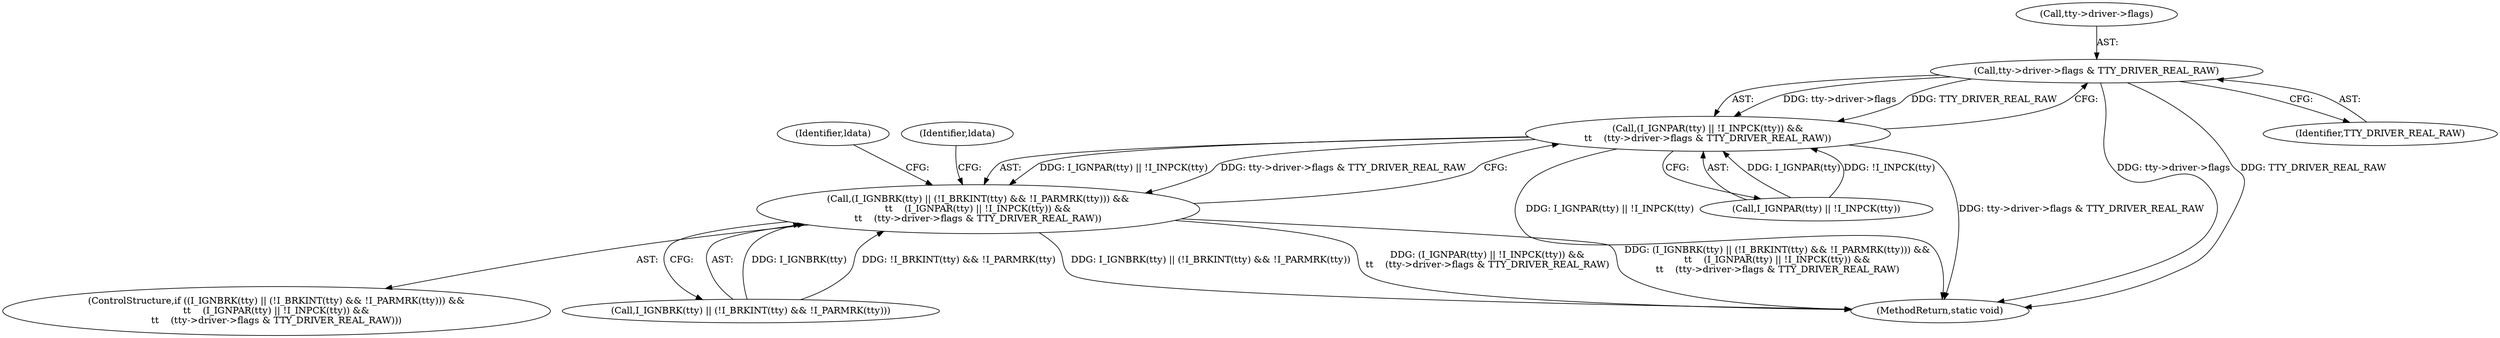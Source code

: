 digraph "0_linux_966031f340185eddd05affcf72b740549f056348_0@pointer" {
"1000411" [label="(Call,tty->driver->flags & TTY_DRIVER_REAL_RAW)"];
"1000404" [label="(Call,(I_IGNPAR(tty) || !I_INPCK(tty)) &&\n\t\t    (tty->driver->flags & TTY_DRIVER_REAL_RAW))"];
"1000393" [label="(Call,(I_IGNBRK(tty) || (!I_BRKINT(tty) && !I_PARMRK(tty))) &&\n\t\t    (I_IGNPAR(tty) || !I_INPCK(tty)) &&\n\t\t    (tty->driver->flags & TTY_DRIVER_REAL_RAW))"];
"1000404" [label="(Call,(I_IGNPAR(tty) || !I_INPCK(tty)) &&\n\t\t    (tty->driver->flags & TTY_DRIVER_REAL_RAW))"];
"1000411" [label="(Call,tty->driver->flags & TTY_DRIVER_REAL_RAW)"];
"1000412" [label="(Call,tty->driver->flags)"];
"1000393" [label="(Call,(I_IGNBRK(tty) || (!I_BRKINT(tty) && !I_PARMRK(tty))) &&\n\t\t    (I_IGNPAR(tty) || !I_INPCK(tty)) &&\n\t\t    (tty->driver->flags & TTY_DRIVER_REAL_RAW))"];
"1000405" [label="(Call,I_IGNPAR(tty) || !I_INPCK(tty))"];
"1000392" [label="(ControlStructure,if ((I_IGNBRK(tty) || (!I_BRKINT(tty) && !I_PARMRK(tty))) &&\n\t\t    (I_IGNPAR(tty) || !I_INPCK(tty)) &&\n\t\t    (tty->driver->flags & TTY_DRIVER_REAL_RAW)))"];
"1000426" [label="(Identifier,ldata)"];
"1000394" [label="(Call,I_IGNBRK(tty) || (!I_BRKINT(tty) && !I_PARMRK(tty)))"];
"1000420" [label="(Identifier,ldata)"];
"1000461" [label="(MethodReturn,static void)"];
"1000417" [label="(Identifier,TTY_DRIVER_REAL_RAW)"];
"1000411" -> "1000404"  [label="AST: "];
"1000411" -> "1000417"  [label="CFG: "];
"1000412" -> "1000411"  [label="AST: "];
"1000417" -> "1000411"  [label="AST: "];
"1000404" -> "1000411"  [label="CFG: "];
"1000411" -> "1000461"  [label="DDG: tty->driver->flags"];
"1000411" -> "1000461"  [label="DDG: TTY_DRIVER_REAL_RAW"];
"1000411" -> "1000404"  [label="DDG: tty->driver->flags"];
"1000411" -> "1000404"  [label="DDG: TTY_DRIVER_REAL_RAW"];
"1000404" -> "1000393"  [label="AST: "];
"1000404" -> "1000405"  [label="CFG: "];
"1000405" -> "1000404"  [label="AST: "];
"1000393" -> "1000404"  [label="CFG: "];
"1000404" -> "1000461"  [label="DDG: I_IGNPAR(tty) || !I_INPCK(tty)"];
"1000404" -> "1000461"  [label="DDG: tty->driver->flags & TTY_DRIVER_REAL_RAW"];
"1000404" -> "1000393"  [label="DDG: I_IGNPAR(tty) || !I_INPCK(tty)"];
"1000404" -> "1000393"  [label="DDG: tty->driver->flags & TTY_DRIVER_REAL_RAW"];
"1000405" -> "1000404"  [label="DDG: I_IGNPAR(tty)"];
"1000405" -> "1000404"  [label="DDG: !I_INPCK(tty)"];
"1000393" -> "1000392"  [label="AST: "];
"1000393" -> "1000394"  [label="CFG: "];
"1000394" -> "1000393"  [label="AST: "];
"1000420" -> "1000393"  [label="CFG: "];
"1000426" -> "1000393"  [label="CFG: "];
"1000393" -> "1000461"  [label="DDG: I_IGNBRK(tty) || (!I_BRKINT(tty) && !I_PARMRK(tty))"];
"1000393" -> "1000461"  [label="DDG: (I_IGNPAR(tty) || !I_INPCK(tty)) &&\n\t\t    (tty->driver->flags & TTY_DRIVER_REAL_RAW)"];
"1000393" -> "1000461"  [label="DDG: (I_IGNBRK(tty) || (!I_BRKINT(tty) && !I_PARMRK(tty))) &&\n\t\t    (I_IGNPAR(tty) || !I_INPCK(tty)) &&\n\t\t    (tty->driver->flags & TTY_DRIVER_REAL_RAW)"];
"1000394" -> "1000393"  [label="DDG: I_IGNBRK(tty)"];
"1000394" -> "1000393"  [label="DDG: !I_BRKINT(tty) && !I_PARMRK(tty)"];
}

